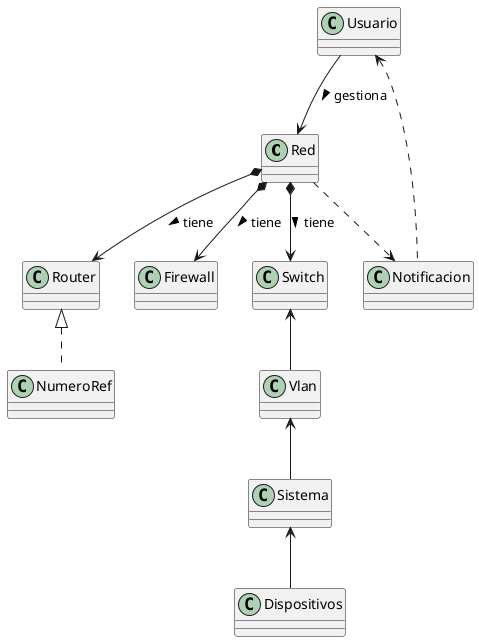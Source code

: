 @startuml
class Red
class Router
class Firewall
class Switch
class Usuario

Usuario <.. Notificacion
Usuario --> Red : gestiona >

Red ..> Notificacion
Red *--> Router : tiene >
Red *--> Firewall : tiene >
Red *--> Switch : tiene >

Router <|.. NumeroRef

Switch <-- Vlan

Vlan <-- Sistema

Sistema <-- Dispositivos
@enduml
